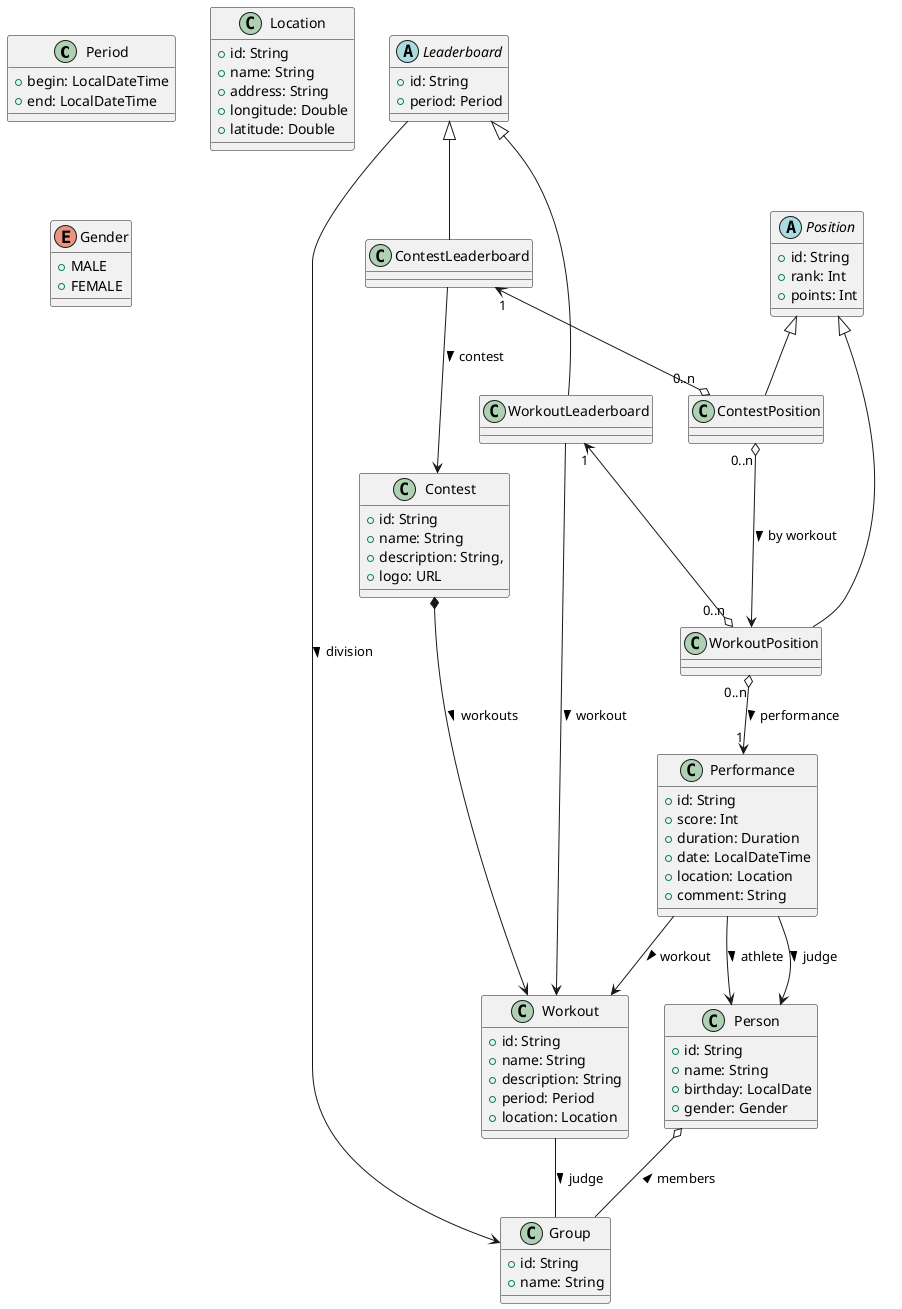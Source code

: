 @startuml

class Period {
  + begin: LocalDateTime
  + end: LocalDateTime
}

class Location {
  + id: String
  + name: String
  + address: String
  + longitude: Double
  + latitude: Double
}

class Contest {
  + id: String
  + name: String
  + description: String,
  + logo: URL
}

class Workout {
  + id: String
  + name: String
  + description: String
  + period: Period
  + location: Location
}

class Performance {
  + id: String
  + score: Int
  + duration: Duration
  + date: LocalDateTime
  + location: Location
  + comment: String
}

abstract class Position {
  + id: String
  + rank: Int
  + points: Int
}

class WorkoutPosition {
}

class ContestPosition {
}

abstract class Leaderboard {
  + id: String
  + period: Period
}

class Person {
  + id: String
  + name: String
  + birthday: LocalDate
  + gender: Gender
}

class Group {
  + id: String
  + name: String
}

enum Gender {
  + MALE
  + FEMALE
}

Contest *--> Workout : workouts >
Leaderboard <|-- ContestLeaderboard
ContestLeaderboard --> Contest : contest >
Leaderboard <|-- WorkoutLeaderboard
WorkoutLeaderboard --> Workout : workout >
Leaderboard --> Group : division >
ContestLeaderboard "1" <--o "0..n" ContestPosition
WorkoutLeaderboard "1" <--o "0..n" WorkoutPosition
Position <|-- ContestPosition
Position <|-- WorkoutPosition
WorkoutPosition "0..n" o--> "1" Performance : performance >
ContestPosition "0..n" o--> WorkoutPosition : by workout >
Performance --> Person : athlete >
Performance --> Person : judge >
Performance --> Workout : workout >
Person o-- Group : members <
Workout -- Group : judge >

@enduml